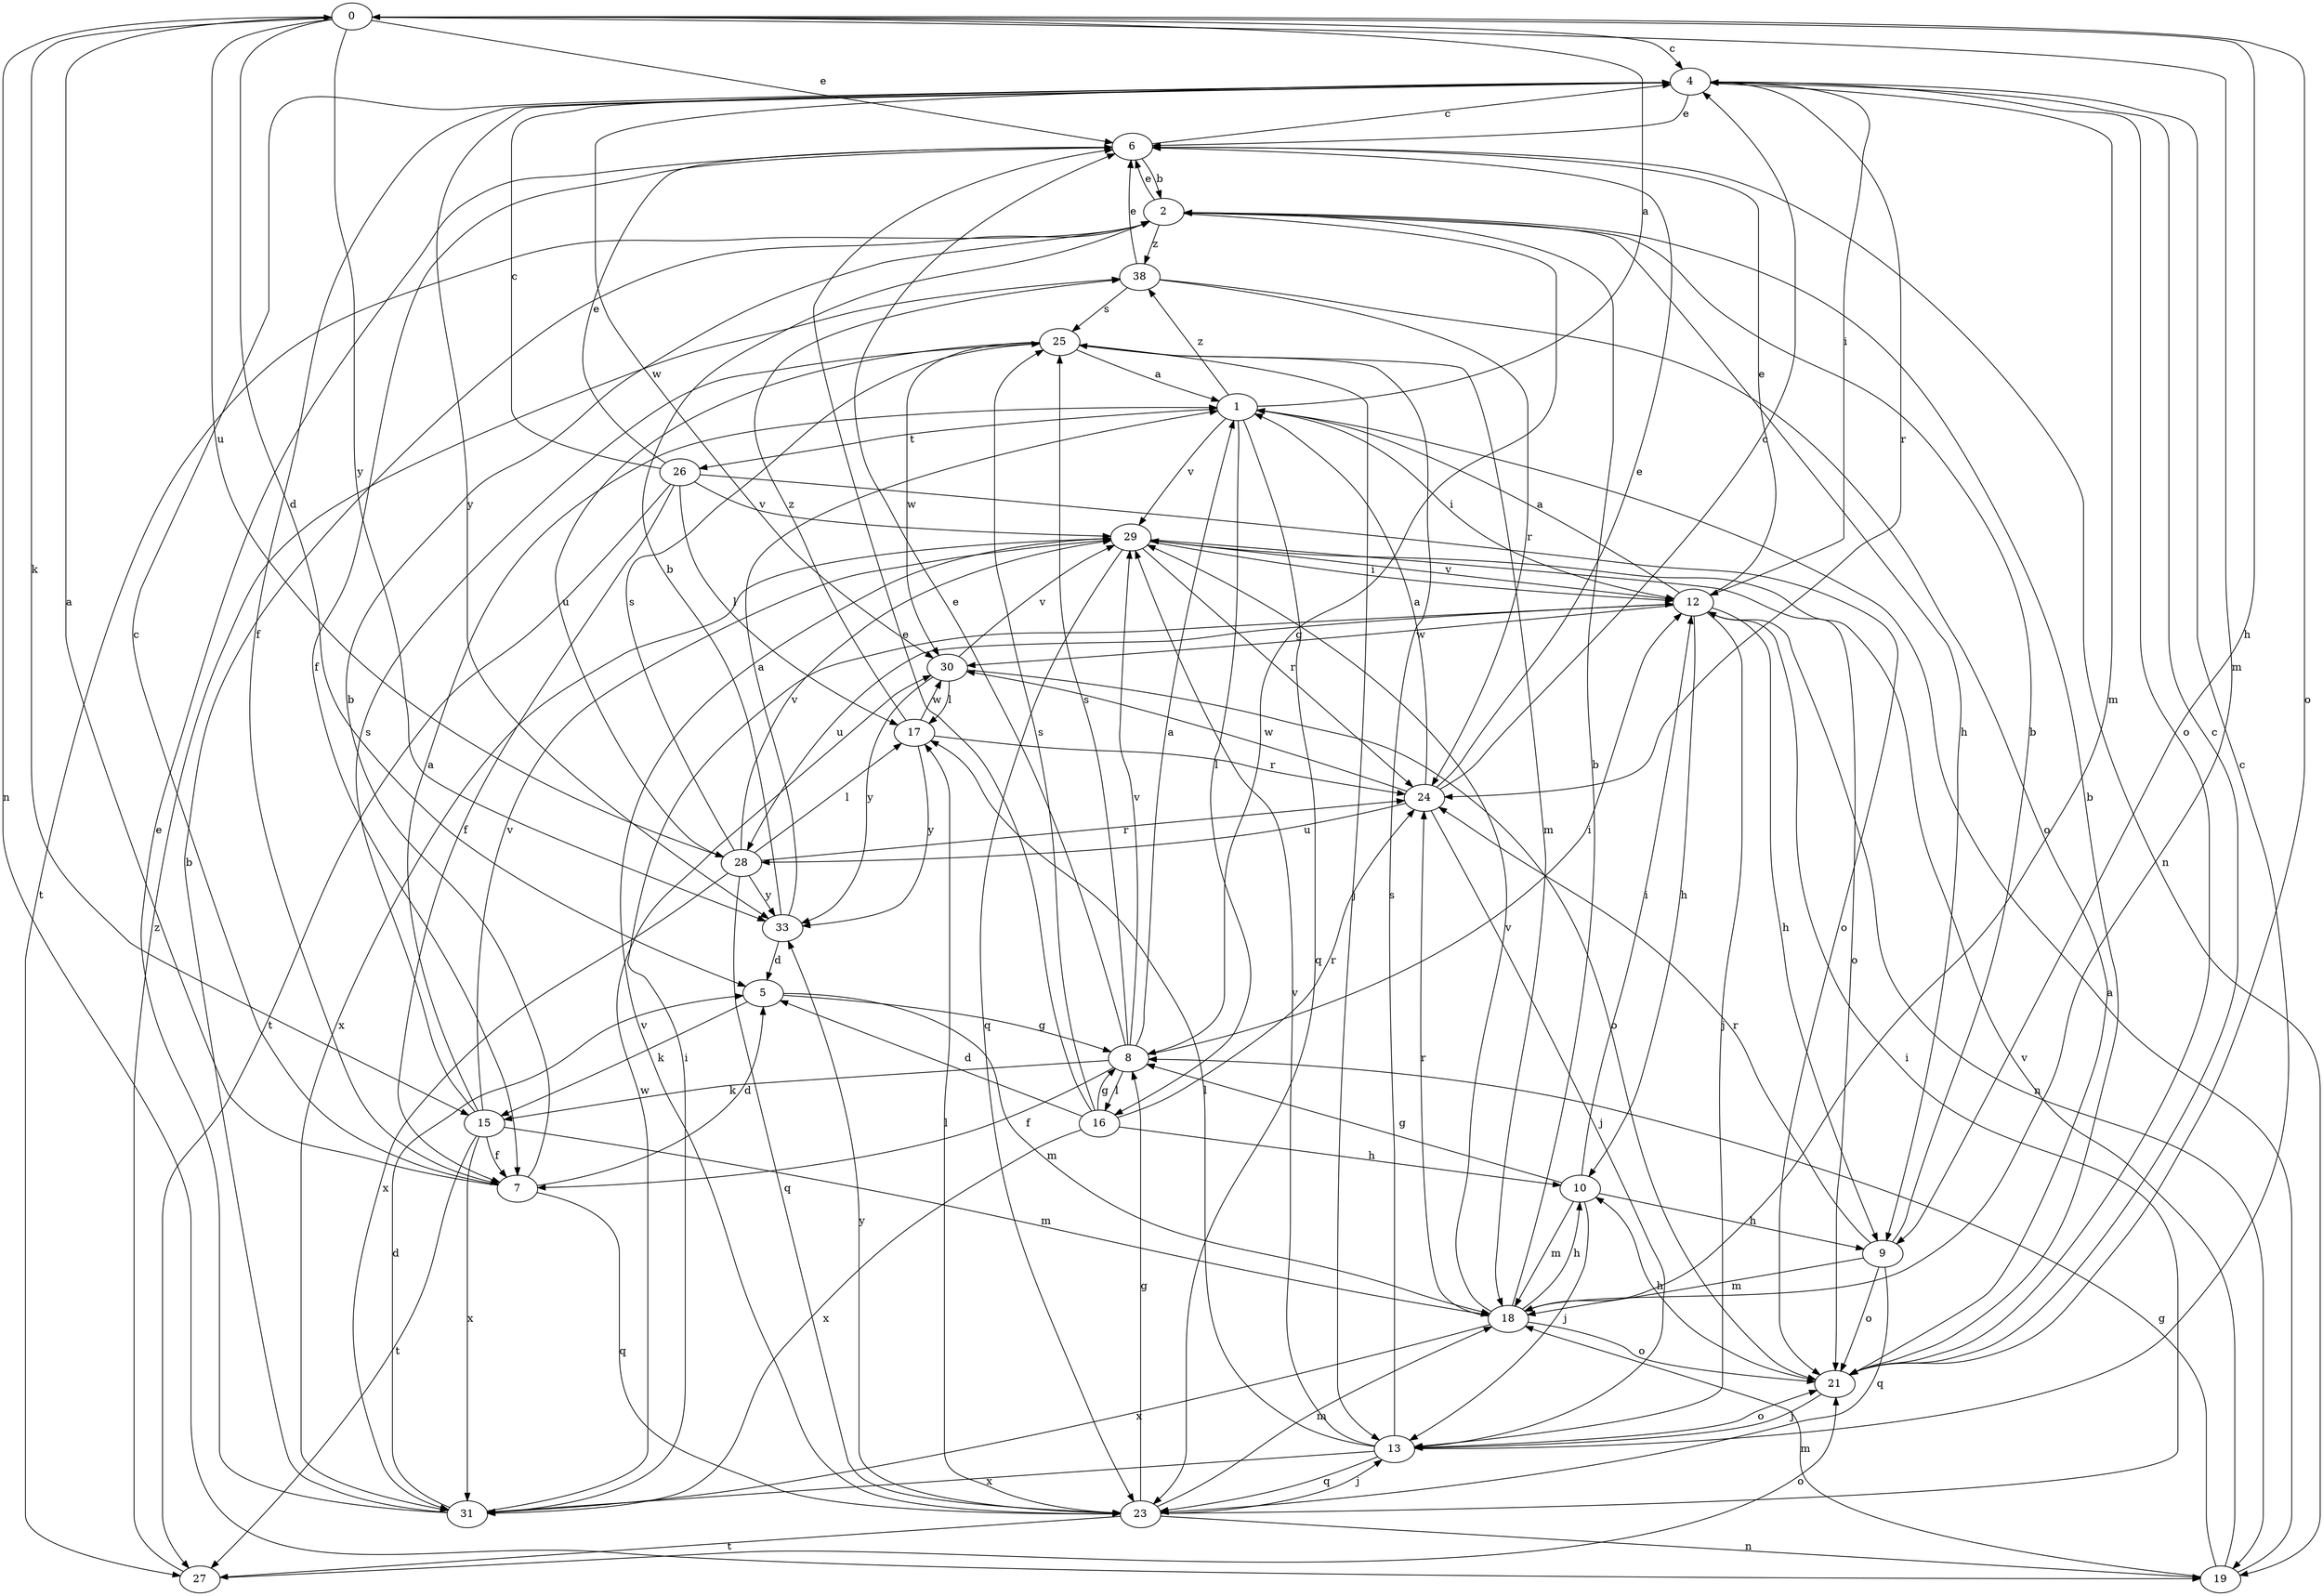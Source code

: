 strict digraph  {
0;
1;
2;
4;
5;
6;
7;
8;
9;
10;
12;
13;
15;
16;
17;
18;
19;
21;
23;
24;
25;
26;
27;
28;
29;
30;
31;
33;
38;
0 -> 4  [label=c];
0 -> 5  [label=d];
0 -> 6  [label=e];
0 -> 9  [label=h];
0 -> 15  [label=k];
0 -> 18  [label=m];
0 -> 19  [label=n];
0 -> 21  [label=o];
0 -> 28  [label=u];
0 -> 33  [label=y];
1 -> 0  [label=a];
1 -> 12  [label=i];
1 -> 16  [label=l];
1 -> 23  [label=q];
1 -> 26  [label=t];
1 -> 29  [label=v];
1 -> 38  [label=z];
2 -> 6  [label=e];
2 -> 8  [label=g];
2 -> 9  [label=h];
2 -> 27  [label=t];
2 -> 38  [label=z];
4 -> 6  [label=e];
4 -> 7  [label=f];
4 -> 12  [label=i];
4 -> 18  [label=m];
4 -> 21  [label=o];
4 -> 24  [label=r];
4 -> 30  [label=w];
4 -> 33  [label=y];
5 -> 8  [label=g];
5 -> 15  [label=k];
5 -> 18  [label=m];
6 -> 2  [label=b];
6 -> 4  [label=c];
6 -> 7  [label=f];
6 -> 19  [label=n];
7 -> 0  [label=a];
7 -> 2  [label=b];
7 -> 4  [label=c];
7 -> 5  [label=d];
7 -> 23  [label=q];
8 -> 1  [label=a];
8 -> 6  [label=e];
8 -> 7  [label=f];
8 -> 12  [label=i];
8 -> 15  [label=k];
8 -> 16  [label=l];
8 -> 25  [label=s];
8 -> 29  [label=v];
9 -> 2  [label=b];
9 -> 18  [label=m];
9 -> 21  [label=o];
9 -> 23  [label=q];
9 -> 24  [label=r];
10 -> 8  [label=g];
10 -> 9  [label=h];
10 -> 12  [label=i];
10 -> 13  [label=j];
10 -> 18  [label=m];
12 -> 1  [label=a];
12 -> 6  [label=e];
12 -> 9  [label=h];
12 -> 10  [label=h];
12 -> 13  [label=j];
12 -> 19  [label=n];
12 -> 28  [label=u];
12 -> 29  [label=v];
12 -> 30  [label=w];
13 -> 4  [label=c];
13 -> 17  [label=l];
13 -> 21  [label=o];
13 -> 23  [label=q];
13 -> 25  [label=s];
13 -> 29  [label=v];
13 -> 31  [label=x];
15 -> 1  [label=a];
15 -> 7  [label=f];
15 -> 18  [label=m];
15 -> 25  [label=s];
15 -> 27  [label=t];
15 -> 29  [label=v];
15 -> 31  [label=x];
16 -> 5  [label=d];
16 -> 6  [label=e];
16 -> 8  [label=g];
16 -> 10  [label=h];
16 -> 24  [label=r];
16 -> 25  [label=s];
16 -> 31  [label=x];
17 -> 24  [label=r];
17 -> 30  [label=w];
17 -> 33  [label=y];
17 -> 38  [label=z];
18 -> 2  [label=b];
18 -> 10  [label=h];
18 -> 21  [label=o];
18 -> 24  [label=r];
18 -> 29  [label=v];
18 -> 31  [label=x];
19 -> 1  [label=a];
19 -> 8  [label=g];
19 -> 18  [label=m];
19 -> 29  [label=v];
21 -> 2  [label=b];
21 -> 4  [label=c];
21 -> 10  [label=h];
21 -> 13  [label=j];
23 -> 8  [label=g];
23 -> 12  [label=i];
23 -> 13  [label=j];
23 -> 17  [label=l];
23 -> 18  [label=m];
23 -> 19  [label=n];
23 -> 27  [label=t];
23 -> 29  [label=v];
23 -> 33  [label=y];
24 -> 1  [label=a];
24 -> 4  [label=c];
24 -> 6  [label=e];
24 -> 13  [label=j];
24 -> 28  [label=u];
24 -> 30  [label=w];
25 -> 1  [label=a];
25 -> 13  [label=j];
25 -> 18  [label=m];
25 -> 28  [label=u];
25 -> 30  [label=w];
26 -> 4  [label=c];
26 -> 6  [label=e];
26 -> 7  [label=f];
26 -> 17  [label=l];
26 -> 21  [label=o];
26 -> 27  [label=t];
26 -> 29  [label=v];
27 -> 21  [label=o];
27 -> 38  [label=z];
28 -> 17  [label=l];
28 -> 23  [label=q];
28 -> 24  [label=r];
28 -> 25  [label=s];
28 -> 29  [label=v];
28 -> 31  [label=x];
28 -> 33  [label=y];
29 -> 12  [label=i];
29 -> 21  [label=o];
29 -> 23  [label=q];
29 -> 24  [label=r];
29 -> 31  [label=x];
30 -> 17  [label=l];
30 -> 21  [label=o];
30 -> 29  [label=v];
30 -> 33  [label=y];
31 -> 2  [label=b];
31 -> 5  [label=d];
31 -> 6  [label=e];
31 -> 12  [label=i];
31 -> 30  [label=w];
33 -> 1  [label=a];
33 -> 2  [label=b];
33 -> 5  [label=d];
38 -> 6  [label=e];
38 -> 21  [label=o];
38 -> 24  [label=r];
38 -> 25  [label=s];
}
